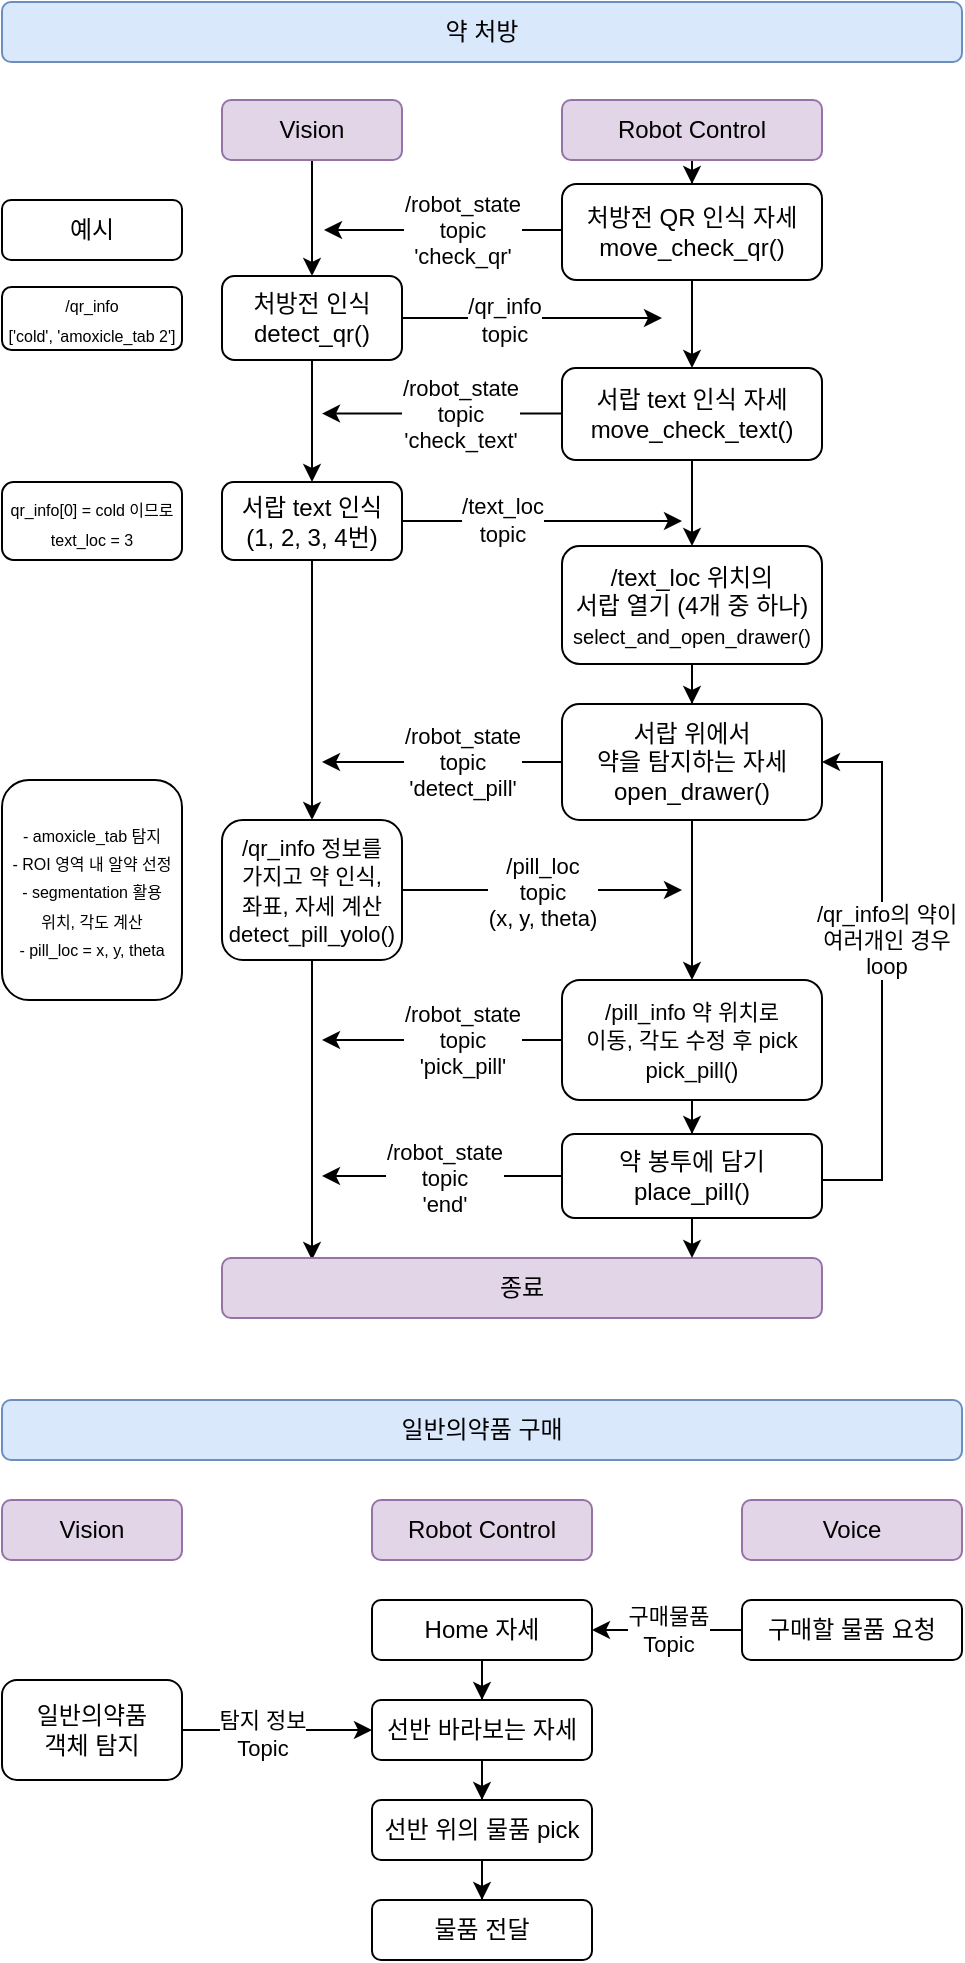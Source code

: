 <mxfile version="27.1.1">
  <diagram name="페이지-1" id="VVqCfOVXfzy3V_eHcKEl">
    <mxGraphModel dx="489" dy="647" grid="1" gridSize="10" guides="1" tooltips="1" connect="1" arrows="1" fold="1" page="1" pageScale="1" pageWidth="827" pageHeight="1169" background="#ffffff" math="0" shadow="0">
      <root>
        <mxCell id="0" />
        <mxCell id="1" parent="0" />
        <mxCell id="ZfewzwySDCzYrbojLsdr-8" value="" style="edgeStyle=orthogonalEdgeStyle;rounded=0;orthogonalLoop=1;jettySize=auto;html=1;" parent="1" source="4uhuHD_OqtdL1rbwjFQc-1" target="4uhuHD_OqtdL1rbwjFQc-3" edge="1">
          <mxGeometry relative="1" as="geometry" />
        </mxCell>
        <mxCell id="4uhuHD_OqtdL1rbwjFQc-1" value="Vision" style="rounded=1;whiteSpace=wrap;html=1;fillColor=#e1d5e7;strokeColor=#9673a6;" parent="1" vertex="1">
          <mxGeometry x="150" y="90" width="90" height="30" as="geometry" />
        </mxCell>
        <mxCell id="ZfewzwySDCzYrbojLsdr-11" style="edgeStyle=orthogonalEdgeStyle;rounded=0;orthogonalLoop=1;jettySize=auto;html=1;entryX=0.5;entryY=0;entryDx=0;entryDy=0;" parent="1" source="4uhuHD_OqtdL1rbwjFQc-2" target="4uhuHD_OqtdL1rbwjFQc-4" edge="1">
          <mxGeometry relative="1" as="geometry" />
        </mxCell>
        <mxCell id="4uhuHD_OqtdL1rbwjFQc-2" value="Robot Control" style="rounded=1;whiteSpace=wrap;html=1;fillColor=#e1d5e7;strokeColor=#9673a6;" parent="1" vertex="1">
          <mxGeometry x="320" y="90" width="130" height="30" as="geometry" />
        </mxCell>
        <mxCell id="ZfewzwySDCzYrbojLsdr-15" style="edgeStyle=orthogonalEdgeStyle;rounded=0;orthogonalLoop=1;jettySize=auto;html=1;" parent="1" source="4uhuHD_OqtdL1rbwjFQc-3" edge="1">
          <mxGeometry relative="1" as="geometry">
            <mxPoint x="370" y="199" as="targetPoint" />
          </mxGeometry>
        </mxCell>
        <mxCell id="ZfewzwySDCzYrbojLsdr-16" value="/qr_info&lt;div&gt;topic&lt;/div&gt;" style="edgeLabel;html=1;align=center;verticalAlign=middle;resizable=0;points=[];" parent="ZfewzwySDCzYrbojLsdr-15" vertex="1" connectable="0">
          <mxGeometry x="0.117" relative="1" as="geometry">
            <mxPoint x="-22" as="offset" />
          </mxGeometry>
        </mxCell>
        <mxCell id="ZfewzwySDCzYrbojLsdr-26" style="edgeStyle=orthogonalEdgeStyle;rounded=0;orthogonalLoop=1;jettySize=auto;html=1;entryX=0.5;entryY=0;entryDx=0;entryDy=0;" parent="1" source="4uhuHD_OqtdL1rbwjFQc-3" target="ZfewzwySDCzYrbojLsdr-25" edge="1">
          <mxGeometry relative="1" as="geometry" />
        </mxCell>
        <mxCell id="4uhuHD_OqtdL1rbwjFQc-3" value="처방전 인식&lt;div&gt;detect_qr()&lt;/div&gt;" style="rounded=1;whiteSpace=wrap;html=1;" parent="1" vertex="1">
          <mxGeometry x="150" y="178" width="90" height="42" as="geometry" />
        </mxCell>
        <mxCell id="ZfewzwySDCzYrbojLsdr-12" value="/robot_state&lt;div&gt;topic&lt;/div&gt;&lt;div&gt;&#39;check_qr&#39;&lt;/div&gt;" style="edgeStyle=orthogonalEdgeStyle;rounded=0;orthogonalLoop=1;jettySize=auto;html=1;" parent="1" edge="1">
          <mxGeometry x="-0.147" relative="1" as="geometry">
            <mxPoint x="201" y="155" as="targetPoint" />
            <mxPoint x="321" y="155.032" as="sourcePoint" />
            <mxPoint as="offset" />
          </mxGeometry>
        </mxCell>
        <mxCell id="ZfewzwySDCzYrbojLsdr-18" value="" style="edgeStyle=orthogonalEdgeStyle;rounded=0;orthogonalLoop=1;jettySize=auto;html=1;" parent="1" source="4uhuHD_OqtdL1rbwjFQc-4" target="ZfewzwySDCzYrbojLsdr-17" edge="1">
          <mxGeometry relative="1" as="geometry" />
        </mxCell>
        <mxCell id="4uhuHD_OqtdL1rbwjFQc-4" value="처방전 QR 인식 자세&lt;div&gt;move_check_qr()&lt;/div&gt;" style="rounded=1;whiteSpace=wrap;html=1;" parent="1" vertex="1">
          <mxGeometry x="320" y="132" width="130" height="48" as="geometry" />
        </mxCell>
        <mxCell id="4uhuHD_OqtdL1rbwjFQc-9" value="" style="edgeStyle=orthogonalEdgeStyle;rounded=0;orthogonalLoop=1;jettySize=auto;html=1;" parent="1" source="4uhuHD_OqtdL1rbwjFQc-6" target="4uhuHD_OqtdL1rbwjFQc-8" edge="1">
          <mxGeometry relative="1" as="geometry" />
        </mxCell>
        <mxCell id="ZfewzwySDCzYrbojLsdr-33" value="&lt;span style=&quot;forced-color-adjust: none; color: rgb(0, 0, 0); font-family: Helvetica; font-size: 11px; font-style: normal; font-variant-ligatures: normal; font-variant-caps: normal; font-weight: 400; letter-spacing: normal; orphans: 2; text-align: center; text-indent: 0px; text-transform: none; widows: 2; word-spacing: 0px; -webkit-text-stroke-width: 0px; white-space: nowrap; background-color: rgb(255, 255, 255); text-decoration-thickness: initial; text-decoration-style: initial; text-decoration-color: initial; float: none; display: inline !important;&quot;&gt;/robot_state&lt;/span&gt;&lt;div style=&quot;forced-color-adjust: none; color: rgb(0, 0, 0); font-family: Helvetica; font-size: 11px; font-style: normal; font-variant-ligatures: normal; font-variant-caps: normal; font-weight: 400; letter-spacing: normal; orphans: 2; text-align: center; text-indent: 0px; text-transform: none; widows: 2; word-spacing: 0px; -webkit-text-stroke-width: 0px; white-space: nowrap; text-decoration-thickness: initial; text-decoration-style: initial; text-decoration-color: initial;&quot;&gt;topic&lt;/div&gt;&lt;div style=&quot;forced-color-adjust: none; color: rgb(0, 0, 0); font-family: Helvetica; font-size: 11px; font-style: normal; font-variant-ligatures: normal; font-variant-caps: normal; font-weight: 400; letter-spacing: normal; orphans: 2; text-align: center; text-indent: 0px; text-transform: none; widows: 2; word-spacing: 0px; -webkit-text-stroke-width: 0px; white-space: nowrap; text-decoration-thickness: initial; text-decoration-style: initial; text-decoration-color: initial;&quot;&gt;&#39;detect_pill&#39;&lt;/div&gt;" style="edgeStyle=orthogonalEdgeStyle;rounded=0;orthogonalLoop=1;jettySize=auto;html=1;" parent="1" source="4uhuHD_OqtdL1rbwjFQc-6" edge="1">
          <mxGeometry x="-0.17" relative="1" as="geometry">
            <mxPoint x="200" y="421" as="targetPoint" />
            <mxPoint as="offset" />
          </mxGeometry>
        </mxCell>
        <mxCell id="4uhuHD_OqtdL1rbwjFQc-6" value="서랍 위에서&lt;div&gt;약을 탐지하는 자세&lt;/div&gt;&lt;div&gt;open_drawer()&lt;/div&gt;" style="rounded=1;whiteSpace=wrap;html=1;" parent="1" vertex="1">
          <mxGeometry x="320" y="392" width="130" height="58" as="geometry" />
        </mxCell>
        <mxCell id="ZfewzwySDCzYrbojLsdr-38" value="&lt;span style=&quot;forced-color-adjust: none; color: rgb(0, 0, 0); font-family: Helvetica; font-size: 11px; font-style: normal; font-variant-ligatures: normal; font-variant-caps: normal; font-weight: 400; letter-spacing: normal; orphans: 2; text-align: center; text-indent: 0px; text-transform: none; widows: 2; word-spacing: 0px; -webkit-text-stroke-width: 0px; white-space: nowrap; background-color: rgb(255, 255, 255); text-decoration-thickness: initial; text-decoration-style: initial; text-decoration-color: initial; float: none; display: inline !important;&quot;&gt;/robot_state&lt;/span&gt;&lt;div style=&quot;forced-color-adjust: none; color: rgb(0, 0, 0); font-family: Helvetica; font-size: 11px; font-style: normal; font-variant-ligatures: normal; font-variant-caps: normal; font-weight: 400; letter-spacing: normal; orphans: 2; text-align: center; text-indent: 0px; text-transform: none; widows: 2; word-spacing: 0px; -webkit-text-stroke-width: 0px; white-space: nowrap; text-decoration-thickness: initial; text-decoration-style: initial; text-decoration-color: initial;&quot;&gt;topic&lt;/div&gt;&lt;div style=&quot;forced-color-adjust: none; color: rgb(0, 0, 0); font-family: Helvetica; font-size: 11px; font-style: normal; font-variant-ligatures: normal; font-variant-caps: normal; font-weight: 400; letter-spacing: normal; orphans: 2; text-align: center; text-indent: 0px; text-transform: none; widows: 2; word-spacing: 0px; -webkit-text-stroke-width: 0px; white-space: nowrap; text-decoration-thickness: initial; text-decoration-style: initial; text-decoration-color: initial;&quot;&gt;&#39;pick_pill&#39;&lt;/div&gt;" style="edgeStyle=orthogonalEdgeStyle;rounded=0;orthogonalLoop=1;jettySize=auto;html=1;" parent="1" source="4uhuHD_OqtdL1rbwjFQc-8" edge="1">
          <mxGeometry x="-0.17" relative="1" as="geometry">
            <mxPoint x="200.0" y="560" as="targetPoint" />
            <mxPoint as="offset" />
          </mxGeometry>
        </mxCell>
        <mxCell id="ZfewzwySDCzYrbojLsdr-40" style="edgeStyle=orthogonalEdgeStyle;rounded=0;orthogonalLoop=1;jettySize=auto;html=1;entryX=0.5;entryY=0;entryDx=0;entryDy=0;" parent="1" source="4uhuHD_OqtdL1rbwjFQc-8" target="4uhuHD_OqtdL1rbwjFQc-15" edge="1">
          <mxGeometry relative="1" as="geometry" />
        </mxCell>
        <mxCell id="4uhuHD_OqtdL1rbwjFQc-8" value="&lt;span style=&quot;font-size: 11px; text-wrap-mode: nowrap; background-color: rgb(255, 255, 255);&quot;&gt;/pill_info 약 위치로 &lt;br&gt;이동, 각도 수정 후 pick&lt;/span&gt;&lt;div&gt;&lt;span style=&quot;font-size: 11px; text-wrap-mode: nowrap; background-color: rgb(255, 255, 255);&quot;&gt;pick_pill()&lt;/span&gt;&lt;/div&gt;" style="rounded=1;whiteSpace=wrap;html=1;" parent="1" vertex="1">
          <mxGeometry x="320" y="530" width="130" height="60" as="geometry" />
        </mxCell>
        <mxCell id="ZfewzwySDCzYrbojLsdr-50" value="&lt;span style=&quot;forced-color-adjust: none; color: rgb(0, 0, 0); font-family: Helvetica; font-size: 11px; font-style: normal; font-variant-ligatures: normal; font-variant-caps: normal; font-weight: 400; letter-spacing: normal; orphans: 2; text-align: center; text-indent: 0px; text-transform: none; widows: 2; word-spacing: 0px; -webkit-text-stroke-width: 0px; white-space: nowrap; background-color: rgb(255, 255, 255); text-decoration-thickness: initial; text-decoration-style: initial; text-decoration-color: initial; float: none; display: inline !important;&quot;&gt;/robot_state&lt;/span&gt;&lt;div style=&quot;forced-color-adjust: none; color: rgb(0, 0, 0); font-family: Helvetica; font-size: 11px; font-style: normal; font-variant-ligatures: normal; font-variant-caps: normal; font-weight: 400; letter-spacing: normal; orphans: 2; text-align: center; text-indent: 0px; text-transform: none; widows: 2; word-spacing: 0px; -webkit-text-stroke-width: 0px; white-space: nowrap; text-decoration-thickness: initial; text-decoration-style: initial; text-decoration-color: initial;&quot;&gt;topic&lt;/div&gt;&lt;div style=&quot;forced-color-adjust: none; color: rgb(0, 0, 0); font-family: Helvetica; font-size: 11px; font-style: normal; font-variant-ligatures: normal; font-variant-caps: normal; font-weight: 400; letter-spacing: normal; orphans: 2; text-align: center; text-indent: 0px; text-transform: none; widows: 2; word-spacing: 0px; -webkit-text-stroke-width: 0px; white-space: nowrap; text-decoration-thickness: initial; text-decoration-style: initial; text-decoration-color: initial;&quot;&gt;&#39;end&#39;&lt;/div&gt;" style="edgeStyle=orthogonalEdgeStyle;rounded=0;orthogonalLoop=1;jettySize=auto;html=1;" parent="1" source="4uhuHD_OqtdL1rbwjFQc-15" edge="1">
          <mxGeometry x="-0.004" relative="1" as="geometry">
            <mxPoint x="200" y="628" as="targetPoint" />
            <mxPoint as="offset" />
          </mxGeometry>
        </mxCell>
        <mxCell id="ZfewzwySDCzYrbojLsdr-51" style="edgeStyle=orthogonalEdgeStyle;rounded=0;orthogonalLoop=1;jettySize=auto;html=1;entryX=1;entryY=0.5;entryDx=0;entryDy=0;" parent="1" source="4uhuHD_OqtdL1rbwjFQc-15" target="4uhuHD_OqtdL1rbwjFQc-6" edge="1">
          <mxGeometry relative="1" as="geometry">
            <Array as="points">
              <mxPoint x="480" y="630" />
              <mxPoint x="480" y="421" />
            </Array>
          </mxGeometry>
        </mxCell>
        <mxCell id="ZfewzwySDCzYrbojLsdr-52" value="&lt;div&gt;/qr_info의 약이&lt;/div&gt;여러개인 경우&lt;div&gt;loop&lt;/div&gt;" style="edgeLabel;html=1;align=center;verticalAlign=middle;resizable=0;points=[];" parent="ZfewzwySDCzYrbojLsdr-51" vertex="1" connectable="0">
          <mxGeometry x="0.118" y="-2" relative="1" as="geometry">
            <mxPoint as="offset" />
          </mxGeometry>
        </mxCell>
        <mxCell id="4uhuHD_OqtdL1rbwjFQc-15" value="약 봉투에 담기&lt;div&gt;place_pill()&lt;/div&gt;" style="rounded=1;whiteSpace=wrap;html=1;" parent="1" vertex="1">
          <mxGeometry x="320" y="607" width="130" height="42" as="geometry" />
        </mxCell>
        <mxCell id="4uhuHD_OqtdL1rbwjFQc-18" value="약 처방" style="rounded=1;whiteSpace=wrap;html=1;fillColor=#dae8fc;strokeColor=#6c8ebf;" parent="1" vertex="1">
          <mxGeometry x="40" y="41" width="480" height="30" as="geometry" />
        </mxCell>
        <mxCell id="4uhuHD_OqtdL1rbwjFQc-22" value="Vision" style="rounded=1;whiteSpace=wrap;html=1;fillColor=#e1d5e7;strokeColor=#9673a6;" parent="1" vertex="1">
          <mxGeometry x="40" y="790" width="90" height="30" as="geometry" />
        </mxCell>
        <mxCell id="4uhuHD_OqtdL1rbwjFQc-23" value="Robot Control" style="rounded=1;whiteSpace=wrap;html=1;fillColor=#e1d5e7;strokeColor=#9673a6;" parent="1" vertex="1">
          <mxGeometry x="225" y="790" width="110" height="30" as="geometry" />
        </mxCell>
        <mxCell id="4uhuHD_OqtdL1rbwjFQc-24" value="Voice" style="rounded=1;whiteSpace=wrap;html=1;fillColor=#e1d5e7;strokeColor=#9673a6;" parent="1" vertex="1">
          <mxGeometry x="410" y="790" width="110" height="30" as="geometry" />
        </mxCell>
        <mxCell id="4uhuHD_OqtdL1rbwjFQc-30" value="" style="edgeStyle=orthogonalEdgeStyle;rounded=0;orthogonalLoop=1;jettySize=auto;html=1;" parent="1" source="4uhuHD_OqtdL1rbwjFQc-25" target="4uhuHD_OqtdL1rbwjFQc-29" edge="1">
          <mxGeometry relative="1" as="geometry" />
        </mxCell>
        <mxCell id="4uhuHD_OqtdL1rbwjFQc-25" value="Home 자세" style="rounded=1;whiteSpace=wrap;html=1;" parent="1" vertex="1">
          <mxGeometry x="225" y="840" width="110" height="30" as="geometry" />
        </mxCell>
        <mxCell id="4uhuHD_OqtdL1rbwjFQc-27" value="구매물품&lt;div&gt;Topic&lt;/div&gt;" style="edgeStyle=orthogonalEdgeStyle;rounded=0;orthogonalLoop=1;jettySize=auto;html=1;entryX=1;entryY=0.5;entryDx=0;entryDy=0;" parent="1" source="4uhuHD_OqtdL1rbwjFQc-26" target="4uhuHD_OqtdL1rbwjFQc-25" edge="1">
          <mxGeometry relative="1" as="geometry" />
        </mxCell>
        <mxCell id="4uhuHD_OqtdL1rbwjFQc-26" value="구매할 물품 요청" style="rounded=1;whiteSpace=wrap;html=1;" parent="1" vertex="1">
          <mxGeometry x="410" y="840" width="110" height="30" as="geometry" />
        </mxCell>
        <mxCell id="4uhuHD_OqtdL1rbwjFQc-28" value="일반의약품 구매" style="rounded=1;whiteSpace=wrap;html=1;fillColor=#dae8fc;strokeColor=#6c8ebf;" parent="1" vertex="1">
          <mxGeometry x="40" y="740" width="480" height="30" as="geometry" />
        </mxCell>
        <mxCell id="4uhuHD_OqtdL1rbwjFQc-36" value="" style="edgeStyle=orthogonalEdgeStyle;rounded=0;orthogonalLoop=1;jettySize=auto;html=1;" parent="1" source="4uhuHD_OqtdL1rbwjFQc-29" target="4uhuHD_OqtdL1rbwjFQc-35" edge="1">
          <mxGeometry relative="1" as="geometry" />
        </mxCell>
        <mxCell id="4uhuHD_OqtdL1rbwjFQc-29" value="선반 바라보는 자세" style="rounded=1;whiteSpace=wrap;html=1;" parent="1" vertex="1">
          <mxGeometry x="225" y="890" width="110" height="30" as="geometry" />
        </mxCell>
        <mxCell id="4uhuHD_OqtdL1rbwjFQc-33" style="edgeStyle=orthogonalEdgeStyle;rounded=0;orthogonalLoop=1;jettySize=auto;html=1;entryX=0;entryY=0.5;entryDx=0;entryDy=0;" parent="1" source="4uhuHD_OqtdL1rbwjFQc-32" target="4uhuHD_OqtdL1rbwjFQc-29" edge="1">
          <mxGeometry relative="1" as="geometry" />
        </mxCell>
        <mxCell id="4uhuHD_OqtdL1rbwjFQc-34" value="탐지 정보&lt;div&gt;Topic&lt;/div&gt;" style="edgeLabel;html=1;align=center;verticalAlign=middle;resizable=0;points=[];" parent="4uhuHD_OqtdL1rbwjFQc-33" vertex="1" connectable="0">
          <mxGeometry x="-0.17" y="-2" relative="1" as="geometry">
            <mxPoint as="offset" />
          </mxGeometry>
        </mxCell>
        <mxCell id="4uhuHD_OqtdL1rbwjFQc-32" value="일반의약품&lt;div&gt;객체 탐지&lt;/div&gt;" style="rounded=1;whiteSpace=wrap;html=1;" parent="1" vertex="1">
          <mxGeometry x="40" y="880" width="90" height="50" as="geometry" />
        </mxCell>
        <mxCell id="4uhuHD_OqtdL1rbwjFQc-38" value="" style="edgeStyle=orthogonalEdgeStyle;rounded=0;orthogonalLoop=1;jettySize=auto;html=1;" parent="1" source="4uhuHD_OqtdL1rbwjFQc-35" target="4uhuHD_OqtdL1rbwjFQc-37" edge="1">
          <mxGeometry relative="1" as="geometry" />
        </mxCell>
        <mxCell id="4uhuHD_OqtdL1rbwjFQc-35" value="선반 위의 물품 pick" style="rounded=1;whiteSpace=wrap;html=1;" parent="1" vertex="1">
          <mxGeometry x="225" y="940" width="110" height="30" as="geometry" />
        </mxCell>
        <mxCell id="4uhuHD_OqtdL1rbwjFQc-37" value="물품 전달" style="rounded=1;whiteSpace=wrap;html=1;" parent="1" vertex="1">
          <mxGeometry x="225" y="990" width="110" height="30" as="geometry" />
        </mxCell>
        <mxCell id="ZfewzwySDCzYrbojLsdr-20" value="" style="edgeStyle=orthogonalEdgeStyle;rounded=0;orthogonalLoop=1;jettySize=auto;html=1;" parent="1" source="ZfewzwySDCzYrbojLsdr-17" target="ZfewzwySDCzYrbojLsdr-19" edge="1">
          <mxGeometry relative="1" as="geometry" />
        </mxCell>
        <mxCell id="ZfewzwySDCzYrbojLsdr-17" value="서랍 text 인식 자세&lt;div&gt;move_check_text()&lt;/div&gt;" style="rounded=1;whiteSpace=wrap;html=1;" parent="1" vertex="1">
          <mxGeometry x="320" y="224" width="130" height="46" as="geometry" />
        </mxCell>
        <mxCell id="ZfewzwySDCzYrbojLsdr-32" value="" style="edgeStyle=orthogonalEdgeStyle;rounded=0;orthogonalLoop=1;jettySize=auto;html=1;" parent="1" source="ZfewzwySDCzYrbojLsdr-19" target="4uhuHD_OqtdL1rbwjFQc-6" edge="1">
          <mxGeometry relative="1" as="geometry" />
        </mxCell>
        <mxCell id="ZfewzwySDCzYrbojLsdr-19" value="/text_loc 위치의&lt;br&gt;&lt;span style=&quot;background-color: transparent; color: light-dark(rgb(0, 0, 0), rgb(255, 255, 255));&quot;&gt;서랍 열기 (4개 중 하나)&lt;/span&gt;&lt;div&gt;&lt;span style=&quot;background-color: transparent; color: light-dark(rgb(0, 0, 0), rgb(255, 255, 255));&quot;&gt;&lt;font style=&quot;font-size: 10px;&quot;&gt;select_and_open_drawer()&lt;/font&gt;&lt;/span&gt;&lt;/div&gt;" style="rounded=1;whiteSpace=wrap;html=1;" parent="1" vertex="1">
          <mxGeometry x="320" y="313" width="130" height="59" as="geometry" />
        </mxCell>
        <mxCell id="ZfewzwySDCzYrbojLsdr-21" value="/robot_state&lt;div&gt;topic&lt;/div&gt;&lt;div&gt;&#39;check_text&#39;&lt;/div&gt;" style="edgeStyle=orthogonalEdgeStyle;rounded=0;orthogonalLoop=1;jettySize=auto;html=1;" parent="1" edge="1">
          <mxGeometry x="-0.15" relative="1" as="geometry">
            <mxPoint x="200" y="246.77" as="targetPoint" />
            <mxPoint x="320" y="246.802" as="sourcePoint" />
            <mxPoint as="offset" />
          </mxGeometry>
        </mxCell>
        <mxCell id="ZfewzwySDCzYrbojLsdr-30" style="edgeStyle=orthogonalEdgeStyle;rounded=0;orthogonalLoop=1;jettySize=auto;html=1;entryX=0.5;entryY=0;entryDx=0;entryDy=0;" parent="1" source="ZfewzwySDCzYrbojLsdr-25" target="ZfewzwySDCzYrbojLsdr-28" edge="1">
          <mxGeometry relative="1" as="geometry" />
        </mxCell>
        <mxCell id="ZfewzwySDCzYrbojLsdr-47" value="&lt;span style=&quot;forced-color-adjust: none; color: light-dark(rgb(0, 0, 0), rgb(237, 237, 237)); font-family: Helvetica; font-size: 11px; font-style: normal; font-variant-ligatures: normal; font-variant-caps: normal; font-weight: 400; letter-spacing: normal; orphans: 2; text-align: center; text-indent: 0px; text-transform: none; widows: 2; word-spacing: 0px; -webkit-text-stroke-width: 0px; white-space: nowrap; background-color: light-dark(rgb(255, 255, 255), rgb(18, 18, 18)); text-decoration-thickness: initial; text-decoration-style: initial; text-decoration-color: initial; float: none; display: inline !important;&quot; data-mx-given-colors=&quot;{&amp;quot;color&amp;quot;:&amp;quot;rgb(0, 0, 0)&amp;quot;,&amp;quot;background-color&amp;quot;:&amp;quot;rgb(255, 255, 255)&amp;quot;}&quot;&gt;/text_loc&lt;/span&gt;&lt;div style=&quot;forced-color-adjust: none; color: light-dark(rgb(0, 0, 0), rgb(237, 237, 237)); font-family: Helvetica; font-size: 11px; font-style: normal; font-variant-ligatures: normal; font-variant-caps: normal; font-weight: 400; letter-spacing: normal; orphans: 2; text-align: center; text-indent: 0px; text-transform: none; widows: 2; word-spacing: 0px; -webkit-text-stroke-width: 0px; white-space: nowrap; text-decoration-thickness: initial; text-decoration-style: initial; text-decoration-color: initial;&quot; data-mx-given-colors=&quot;{&amp;quot;color&amp;quot;:&amp;quot;rgb(0, 0, 0)&amp;quot;}&quot;&gt;topic&lt;/div&gt;" style="edgeStyle=orthogonalEdgeStyle;rounded=0;orthogonalLoop=1;jettySize=auto;html=1;" parent="1" source="ZfewzwySDCzYrbojLsdr-25" edge="1">
          <mxGeometry x="-0.288" y="1" relative="1" as="geometry">
            <mxPoint x="380" y="300.5" as="targetPoint" />
            <mxPoint as="offset" />
          </mxGeometry>
        </mxCell>
        <mxCell id="ZfewzwySDCzYrbojLsdr-25" value="서랍 text 인식&lt;div&gt;(1, 2, 3, 4번)&lt;/div&gt;" style="rounded=1;whiteSpace=wrap;html=1;" parent="1" vertex="1">
          <mxGeometry x="150" y="281" width="90" height="39" as="geometry" />
        </mxCell>
        <mxCell id="ZfewzwySDCzYrbojLsdr-44" style="edgeStyle=orthogonalEdgeStyle;rounded=0;orthogonalLoop=1;jettySize=auto;html=1;entryX=0.15;entryY=0.033;entryDx=0;entryDy=0;entryPerimeter=0;" parent="1" source="ZfewzwySDCzYrbojLsdr-28" edge="1" target="ZfewzwySDCzYrbojLsdr-42">
          <mxGeometry relative="1" as="geometry">
            <mxPoint x="195" y="660" as="targetPoint" />
          </mxGeometry>
        </mxCell>
        <mxCell id="ZfewzwySDCzYrbojLsdr-48" value="&lt;span style=&quot;color: rgb(0, 0, 0); font-family: Helvetica; font-size: 11px; font-style: normal; font-variant-ligatures: normal; font-variant-caps: normal; font-weight: 400; letter-spacing: normal; orphans: 2; text-align: center; text-indent: 0px; text-transform: none; widows: 2; word-spacing: 0px; -webkit-text-stroke-width: 0px; white-space: nowrap; background-color: rgb(255, 255, 255); text-decoration-thickness: initial; text-decoration-style: initial; text-decoration-color: initial; float: none; display: inline !important;&quot;&gt;/pill_loc&lt;/span&gt;&lt;div style=&quot;forced-color-adjust: none; color: rgb(0, 0, 0); font-family: Helvetica; font-size: 11px; font-style: normal; font-variant-ligatures: normal; font-variant-caps: normal; font-weight: 400; letter-spacing: normal; orphans: 2; text-align: center; text-indent: 0px; text-transform: none; widows: 2; word-spacing: 0px; -webkit-text-stroke-width: 0px; white-space: nowrap; text-decoration-thickness: initial; text-decoration-style: initial; text-decoration-color: initial;&quot;&gt;topic&lt;/div&gt;&lt;div style=&quot;forced-color-adjust: none; color: rgb(0, 0, 0); font-family: Helvetica; font-size: 11px; font-style: normal; font-variant-ligatures: normal; font-variant-caps: normal; font-weight: 400; letter-spacing: normal; orphans: 2; text-align: center; text-indent: 0px; text-transform: none; widows: 2; word-spacing: 0px; -webkit-text-stroke-width: 0px; white-space: nowrap; text-decoration-thickness: initial; text-decoration-style: initial; text-decoration-color: initial;&quot;&gt;(x, y, theta)&lt;/div&gt;" style="edgeStyle=orthogonalEdgeStyle;rounded=0;orthogonalLoop=1;jettySize=auto;html=1;" parent="1" source="ZfewzwySDCzYrbojLsdr-28" edge="1">
          <mxGeometry relative="1" as="geometry">
            <mxPoint x="380" y="485" as="targetPoint" />
          </mxGeometry>
        </mxCell>
        <mxCell id="ZfewzwySDCzYrbojLsdr-28" value="&lt;span style=&quot;font-size: 11px; text-wrap-mode: nowrap; background-color: rgb(255, 255, 255);&quot;&gt;/qr_info 정보를&lt;br&gt;가지고&amp;nbsp;&lt;/span&gt;&lt;span style=&quot;font-size: 11px; background-color: transparent; color: light-dark(rgb(0, 0, 0), rgb(255, 255, 255));&quot;&gt;약 인식,&lt;/span&gt;&lt;div&gt;&lt;div&gt;&lt;font style=&quot;font-size: 11px;&quot;&gt;좌표, 자세 계산&lt;/font&gt;&lt;/div&gt;&lt;/div&gt;&lt;div&gt;&lt;font style=&quot;font-size: 11px;&quot;&gt;detect_pill_yolo()&lt;/font&gt;&lt;/div&gt;" style="rounded=1;whiteSpace=wrap;html=1;" parent="1" vertex="1">
          <mxGeometry x="150" y="450" width="90" height="70" as="geometry" />
        </mxCell>
        <mxCell id="ZfewzwySDCzYrbojLsdr-42" value="종료" style="rounded=1;whiteSpace=wrap;html=1;fillColor=#e1d5e7;strokeColor=#9673a6;" parent="1" vertex="1">
          <mxGeometry x="150" y="669" width="300" height="30" as="geometry" />
        </mxCell>
        <mxCell id="ZfewzwySDCzYrbojLsdr-53" style="edgeStyle=orthogonalEdgeStyle;rounded=0;orthogonalLoop=1;jettySize=auto;html=1;entryX=0.784;entryY=-0.031;entryDx=0;entryDy=0;entryPerimeter=0;" parent="1" source="4uhuHD_OqtdL1rbwjFQc-15" target="ZfewzwySDCzYrbojLsdr-42" edge="1">
          <mxGeometry relative="1" as="geometry" />
        </mxCell>
        <mxCell id="ZfewzwySDCzYrbojLsdr-56" value="&lt;font style=&quot;font-size: 8px;&quot;&gt;/qr_info&lt;/font&gt;&lt;div&gt;&lt;font style=&quot;font-size: 8px;&quot;&gt;&lt;font style=&quot;&quot;&gt;[&#39;cold&#39;, &#39;amoxicle_tab&lt;span style=&quot;background-color: transparent; color: light-dark(rgb(0, 0, 0), rgb(255, 255, 255));&quot;&gt;&amp;nbsp;2&#39;&lt;/span&gt;&lt;/font&gt;&lt;span style=&quot;background-color: transparent; color: light-dark(rgb(0, 0, 0), rgb(255, 255, 255));&quot;&gt;]&lt;/span&gt;&lt;/font&gt;&lt;/div&gt;" style="rounded=1;whiteSpace=wrap;html=1;" parent="1" vertex="1">
          <mxGeometry x="40" y="183.5" width="90" height="31.5" as="geometry" />
        </mxCell>
        <mxCell id="ZfewzwySDCzYrbojLsdr-57" value="&lt;font style=&quot;font-size: 8px;&quot;&gt;qr_info[0] = cold 이므로&lt;/font&gt;&lt;div&gt;&lt;span style=&quot;text-wrap-mode: nowrap; background-color: rgb(255, 255, 255);&quot;&gt;&lt;font style=&quot;font-size: 8px;&quot;&gt;text_loc = 3&lt;/font&gt;&lt;/span&gt;&lt;/div&gt;" style="rounded=1;whiteSpace=wrap;html=1;" parent="1" vertex="1">
          <mxGeometry x="40" y="281" width="90" height="39" as="geometry" />
        </mxCell>
        <mxCell id="ZfewzwySDCzYrbojLsdr-58" value="&lt;font&gt;예시&lt;/font&gt;" style="rounded=1;whiteSpace=wrap;html=1;" parent="1" vertex="1">
          <mxGeometry x="40" y="140" width="90" height="30" as="geometry" />
        </mxCell>
        <mxCell id="ZfewzwySDCzYrbojLsdr-59" value="&lt;font style=&quot;font-size: 8px;&quot;&gt;- amoxicle_tab 탐지&lt;/font&gt;&lt;div&gt;&lt;font style=&quot;font-size: 8px;&quot;&gt;- ROI 영역 내 알약 선정&lt;/font&gt;&lt;/div&gt;&lt;div&gt;&lt;span style=&quot;font-size: 8px;&quot;&gt;- segmentation 활용&lt;br&gt;위치, 각도 계산&lt;/span&gt;&lt;/div&gt;&lt;div&gt;&lt;font style=&quot;font-size: 8px;&quot;&gt;- pill_loc = x, y, theta&lt;/font&gt;&lt;/div&gt;" style="rounded=1;whiteSpace=wrap;html=1;" parent="1" vertex="1">
          <mxGeometry x="40" y="430" width="90" height="110" as="geometry" />
        </mxCell>
      </root>
    </mxGraphModel>
  </diagram>
</mxfile>
